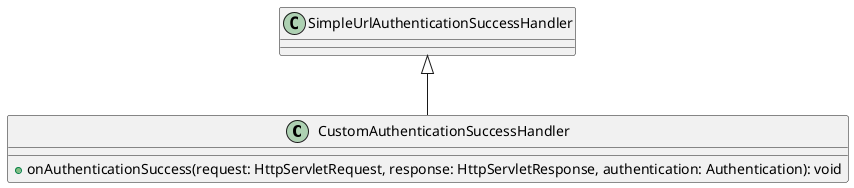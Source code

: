 @startuml
class CustomAuthenticationSuccessHandler [[java:edu.sru.thangiah.config.CustomAuthenticationSuccessHandler]] {
	+onAuthenticationSuccess(request: HttpServletRequest, response: HttpServletResponse, authentication: Authentication): void
}
class SimpleUrlAuthenticationSuccessHandler {
}
SimpleUrlAuthenticationSuccessHandler <|-- CustomAuthenticationSuccessHandler
@enduml